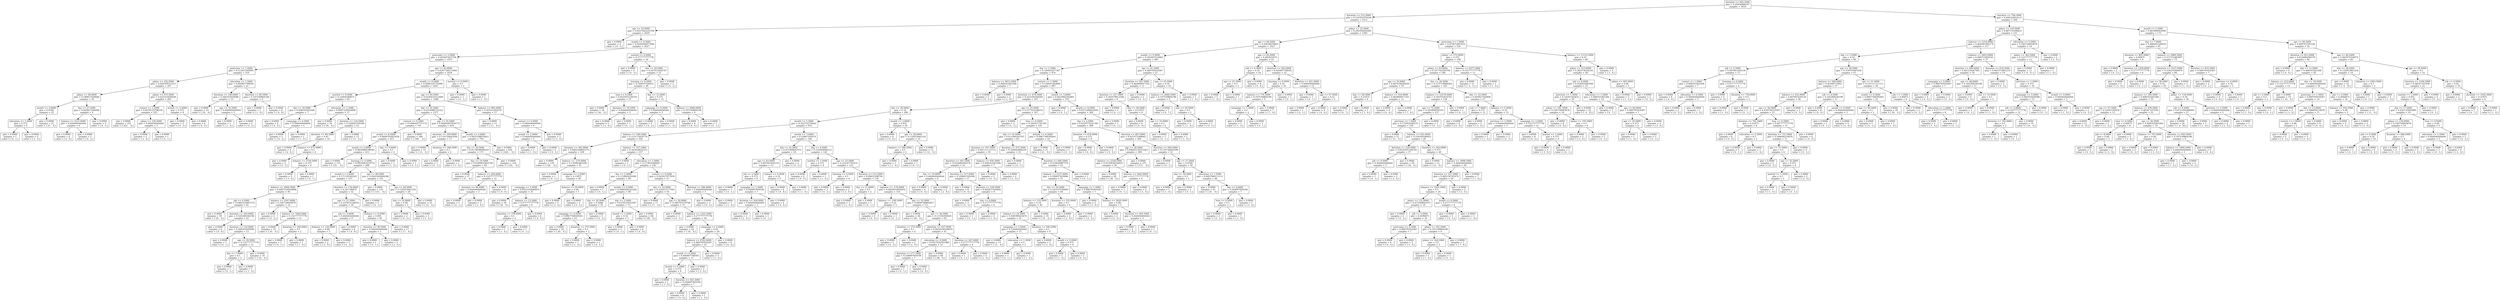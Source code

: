 digraph Tree {
0 [label="duration <= 645.5000\ngini = 0.20954986197\nsamples = 3616", shape="box"] ;
1 [label="duration <= 212.5000\ngini = 0.150761978109\nsamples = 3312", shape="box"] ;
0 -> 1 ;
2 [label="age <= 19.5000\ngini = 0.0527443250784\nsamples = 2029", shape="box"] ;
1 -> 2 ;
3 [label="gini = 0.0000\nsamples = 2\nvalue = [ 0.  2.]", shape="box"] ;
2 -> 3 ;
4 [label="month <= 9.5000\ngini = 0.0509266977696\nsamples = 2027", shape="box"] ;
2 -> 4 ;
5 [label="poutcome <= 2.5000\ngini = 0.043607453794\nsamples = 1973", shape="box"] ;
4 -> 5 ;
6 [label="poutcome <= 1.5000\ngini = 0.112027200991\nsamples = 319", shape="box"] ;
5 -> 6 ;
7 [label="pdays <= 102.5000\ngini = 0.058769513315\nsamples = 297", shape="box"] ;
6 -> 7 ;
8 [label="pdays <= 94.0000\ngini = 0.290657439446\nsamples = 34", shape="box"] ;
7 -> 8 ;
9 [label="month <= 2.0000\ngini = 0.0768\nsamples = 25", shape="box"] ;
8 -> 9 ;
10 [label="education <= 1.5000\ngini = 0.375\nsamples = 4", shape="box"] ;
9 -> 10 ;
11 [label="gini = 0.0000\nsamples = 1\nvalue = [ 0.  1.]", shape="box"] ;
10 -> 11 ;
12 [label="gini = 0.0000\nsamples = 3\nvalue = [ 3.  0.]", shape="box"] ;
10 -> 12 ;
13 [label="gini = 0.0000\nsamples = 21\nvalue = [ 21.   0.]", shape="box"] ;
9 -> 13 ;
14 [label="day <= 27.5000\ngini = 0.493827160494\nsamples = 9", shape="box"] ;
8 -> 14 ;
15 [label="balance <= 2151.0000\ngini = 0.444444444444\nsamples = 6", shape="box"] ;
14 -> 15 ;
16 [label="gini = 0.0000\nsamples = 4\nvalue = [ 4.  0.]", shape="box"] ;
15 -> 16 ;
17 [label="gini = 0.0000\nsamples = 2\nvalue = [ 0.  2.]", shape="box"] ;
15 -> 17 ;
18 [label="gini = 0.0000\nsamples = 3\nvalue = [ 0.  3.]", shape="box"] ;
14 -> 18 ;
19 [label="pdays <= 375.5000\ngini = 0.022553456028\nsamples = 263", shape="box"] ;
7 -> 19 ;
20 [label="contact <= 1.5000\ngini = 0.0078123798539\nsamples = 255", shape="box"] ;
19 -> 20 ;
21 [label="gini = 0.0000\nsamples = 252\nvalue = [ 252.    0.]", shape="box"] ;
20 -> 21 ;
22 [label="pdays <= 234.5000\ngini = 0.444444444444\nsamples = 3", shape="box"] ;
20 -> 22 ;
23 [label="gini = 0.0000\nsamples = 2\nvalue = [ 2.  0.]", shape="box"] ;
22 -> 23 ;
24 [label="gini = 0.0000\nsamples = 1\nvalue = [ 0.  1.]", shape="box"] ;
22 -> 24 ;
25 [label="month <= 2.5000\ngini = 0.375\nsamples = 8", shape="box"] ;
19 -> 25 ;
26 [label="gini = 0.0000\nsamples = 2\nvalue = [ 0.  2.]", shape="box"] ;
25 -> 26 ;
27 [label="gini = 0.0000\nsamples = 6\nvalue = [ 6.  0.]", shape="box"] ;
25 -> 27 ;
28 [label="education <= 1.5000\ngini = 0.495867768595\nsamples = 22", shape="box"] ;
6 -> 28 ;
29 [label="duration <= 149.0000\ngini = 0.260355029586\nsamples = 13", shape="box"] ;
28 -> 29 ;
30 [label="gini = 0.0000\nsamples = 10\nvalue = [ 10.   0.]", shape="box"] ;
29 -> 30 ;
31 [label="age <= 32.5000\ngini = 0.444444444444\nsamples = 3", shape="box"] ;
29 -> 31 ;
32 [label="gini = 0.0000\nsamples = 1\nvalue = [ 1.  0.]", shape="box"] ;
31 -> 32 ;
33 [label="gini = 0.0000\nsamples = 2\nvalue = [ 0.  2.]", shape="box"] ;
31 -> 33 ;
34 [label="duration <= 80.5000\ngini = 0.197530864198\nsamples = 9", shape="box"] ;
28 -> 34 ;
35 [label="gini = 0.0000\nsamples = 1\nvalue = [ 1.  0.]", shape="box"] ;
34 -> 35 ;
36 [label="gini = 0.0000\nsamples = 8\nvalue = [ 0.  8.]", shape="box"] ;
34 -> 36 ;
37 [label="age <= 82.0000\ngini = 0.0297728272964\nsamples = 1654", shape="box"] ;
5 -> 37 ;
38 [label="month <= 0.5000\ngini = 0.0286335735098\nsamples = 1652", shape="box"] ;
37 -> 38 ;
39 [label="marital <= 0.5000\ngini = 0.14404296875\nsamples = 64", shape="box"] ;
38 -> 39 ;
40 [label="day <= 18.5000\ngini = 0.408163265306\nsamples = 7", shape="box"] ;
39 -> 40 ;
41 [label="gini = 0.0000\nsamples = 4\nvalue = [ 4.  0.]", shape="box"] ;
40 -> 41 ;
42 [label="campaign <= 4.5000\ngini = 0.444444444444\nsamples = 3", shape="box"] ;
40 -> 42 ;
43 [label="gini = 0.0000\nsamples = 2\nvalue = [ 0.  2.]", shape="box"] ;
42 -> 43 ;
44 [label="gini = 0.0000\nsamples = 1\nvalue = [ 1.  0.]", shape="box"] ;
42 -> 44 ;
45 [label="education <= 1.5000\ngini = 0.0997229916898\nsamples = 57", shape="box"] ;
39 -> 45 ;
46 [label="gini = 0.0000\nsamples = 34\nvalue = [ 34.   0.]", shape="box"] ;
45 -> 46 ;
47 [label="duration <= 124.5000\ngini = 0.226843100189\nsamples = 23", shape="box"] ;
45 -> 47 ;
48 [label="duration <= 89.5000\ngini = 0.42\nsamples = 10", shape="box"] ;
47 -> 48 ;
49 [label="gini = 0.0000\nsamples = 4\nvalue = [ 4.  0.]", shape="box"] ;
48 -> 49 ;
50 [label="balance <= 671.0000\ngini = 0.5\nsamples = 6", shape="box"] ;
48 -> 50 ;
51 [label="gini = 0.0000\nsamples = 2\nvalue = [ 0.  2.]", shape="box"] ;
50 -> 51 ;
52 [label="balance <= 2730.5000\ngini = 0.375\nsamples = 4", shape="box"] ;
50 -> 52 ;
53 [label="gini = 0.0000\nsamples = 3\nvalue = [ 3.  0.]", shape="box"] ;
52 -> 53 ;
54 [label="gini = 0.0000\nsamples = 1\nvalue = [ 0.  1.]", shape="box"] ;
52 -> 54 ;
55 [label="gini = 0.0000\nsamples = 13\nvalue = [ 13.   0.]", shape="box"] ;
47 -> 55 ;
56 [label="age <= 60.5000\ngini = 0.0236431612408\nsamples = 1588", shape="box"] ;
38 -> 56 ;
57 [label="day <= 16.5000\ngini = 0.0214080722322\nsamples = 1571", shape="box"] ;
56 -> 57 ;
58 [label="contact <= 0.5000\ngini = 0.0386447737174\nsamples = 761", shape="box"] ;
57 -> 58 ;
59 [label="month <= 8.5000\ngini = 0.0696762955436\nsamples = 415", shape="box"] ;
58 -> 59 ;
60 [label="month <= 2.0000\ngini = 0.0654984199943\nsamples = 413", shape="box"] ;
59 -> 60 ;
61 [label="gini = 0.0000\nsamples = 125\nvalue = [ 125.    0.]", shape="box"] ;
60 -> 61 ;
62 [label="housing <= 0.5000\ngini = 0.0924961419753\nsamples = 288", shape="box"] ;
60 -> 62 ;
63 [label="month <= 5.5000\ngini = 0.171120342241\nsamples = 127", shape="box"] ;
62 -> 63 ;
64 [label="balance <= 2094.5000\ngini = 0.0997229916898\nsamples = 95", shape="box"] ;
63 -> 64 ;
65 [label="job <= 6.5000\ngini = 0.0481633897272\nsamples = 81", shape="box"] ;
64 -> 65 ;
66 [label="gini = 0.0000\nsamples = 59\nvalue = [ 59.   0.]", shape="box"] ;
65 -> 66 ;
67 [label="duration <= 105.0000\ngini = 0.165289256198\nsamples = 22", shape="box"] ;
65 -> 67 ;
68 [label="gini = 0.0000\nsamples = 9\nvalue = [ 9.  0.]", shape="box"] ;
67 -> 68 ;
69 [label="duration <= 110.0000\ngini = 0.260355029586\nsamples = 13", shape="box"] ;
67 -> 69 ;
70 [label="gini = 0.0000\nsamples = 1\nvalue = [ 0.  1.]", shape="box"] ;
69 -> 70 ;
71 [label="age <= 29.5000\ngini = 0.152777777778\nsamples = 12", shape="box"] ;
69 -> 71 ;
72 [label="day <= 7.0000\ngini = 0.5\nsamples = 2", shape="box"] ;
71 -> 72 ;
73 [label="gini = 0.0000\nsamples = 1\nvalue = [ 0.  1.]", shape="box"] ;
72 -> 73 ;
74 [label="gini = 0.0000\nsamples = 1\nvalue = [ 1.  0.]", shape="box"] ;
72 -> 74 ;
75 [label="gini = 0.0000\nsamples = 10\nvalue = [ 10.   0.]", shape="box"] ;
71 -> 75 ;
76 [label="balance <= 2397.0000\ngini = 0.336734693878\nsamples = 14", shape="box"] ;
64 -> 76 ;
77 [label="gini = 0.0000\nsamples = 2\nvalue = [ 0.  2.]", shape="box"] ;
76 -> 77 ;
78 [label="balance <= 7440.5000\ngini = 0.152777777778\nsamples = 12", shape="box"] ;
76 -> 78 ;
79 [label="gini = 0.0000\nsamples = 10\nvalue = [ 10.   0.]", shape="box"] ;
78 -> 79 ;
80 [label="duration <= 160.0000\ngini = 0.5\nsamples = 2", shape="box"] ;
78 -> 80 ;
81 [label="gini = 0.0000\nsamples = 1\nvalue = [ 0.  1.]", shape="box"] ;
80 -> 81 ;
82 [label="gini = 0.0000\nsamples = 1\nvalue = [ 1.  0.]", shape="box"] ;
80 -> 82 ;
83 [label="duration <= 176.0000\ngini = 0.341796875\nsamples = 32", shape="box"] ;
63 -> 83 ;
84 [label="age <= 31.5000\ngini = 0.237812128419\nsamples = 29", shape="box"] ;
83 -> 84 ;
85 [label="job <= 6.0000\ngini = 0.444444444444\nsamples = 9", shape="box"] ;
84 -> 85 ;
86 [label="balance <= 129.0000\ngini = 0.48\nsamples = 5", shape="box"] ;
85 -> 86 ;
87 [label="gini = 0.0000\nsamples = 2\nvalue = [ 2.  0.]", shape="box"] ;
86 -> 87 ;
88 [label="gini = 0.0000\nsamples = 3\nvalue = [ 0.  3.]", shape="box"] ;
86 -> 88 ;
89 [label="gini = 0.0000\nsamples = 4\nvalue = [ 4.  0.]", shape="box"] ;
85 -> 89 ;
90 [label="balance <= 8.5000\ngini = 0.095\nsamples = 20", shape="box"] ;
84 -> 90 ;
91 [label="duration <= 90.5000\ngini = 0.444444444444\nsamples = 3", shape="box"] ;
90 -> 91 ;
92 [label="gini = 0.0000\nsamples = 1\nvalue = [ 0.  1.]", shape="box"] ;
91 -> 92 ;
93 [label="gini = 0.0000\nsamples = 2\nvalue = [ 2.  0.]", shape="box"] ;
91 -> 93 ;
94 [label="gini = 0.0000\nsamples = 17\nvalue = [ 17.   0.]", shape="box"] ;
90 -> 94 ;
95 [label="gini = 0.0000\nsamples = 3\nvalue = [ 0.  3.]", shape="box"] ;
83 -> 95 ;
96 [label="age <= 48.5000\ngini = 0.0245360904286\nsamples = 161", shape="box"] ;
62 -> 96 ;
97 [label="gini = 0.0000\nsamples = 133\nvalue = [ 133.    0.]", shape="box"] ;
96 -> 97 ;
98 [label="age <= 49.5000\ngini = 0.132653061224\nsamples = 28", shape="box"] ;
96 -> 98 ;
99 [label="day <= 10.0000\ngini = 0.48\nsamples = 5", shape="box"] ;
98 -> 99 ;
100 [label="gini = 0.0000\nsamples = 2\nvalue = [ 0.  2.]", shape="box"] ;
99 -> 100 ;
101 [label="gini = 0.0000\nsamples = 3\nvalue = [ 3.  0.]", shape="box"] ;
99 -> 101 ;
102 [label="gini = 0.0000\nsamples = 23\nvalue = [ 23.   0.]", shape="box"] ;
98 -> 102 ;
103 [label="day <= 9.0000\ngini = 0.5\nsamples = 2", shape="box"] ;
59 -> 103 ;
104 [label="gini = 0.0000\nsamples = 1\nvalue = [ 1.  0.]", shape="box"] ;
103 -> 104 ;
105 [label="gini = 0.0000\nsamples = 1\nvalue = [ 0.  1.]", shape="box"] ;
103 -> 105 ;
106 [label="gini = 0.0000\nsamples = 346\nvalue = [ 346.    0.]", shape="box"] ;
58 -> 106 ;
107 [label="age <= 25.5000\ngini = 0.00492607834172\nsamples = 810", shape="box"] ;
57 -> 107 ;
108 [label="duration <= 169.0000\ngini = 0.110726643599\nsamples = 17", shape="box"] ;
107 -> 108 ;
109 [label="gini = 0.0000\nsamples = 15\nvalue = [ 15.   0.]", shape="box"] ;
108 -> 109 ;
110 [label="duration <= 184.5000\ngini = 0.5\nsamples = 2", shape="box"] ;
108 -> 110 ;
111 [label="gini = 0.0000\nsamples = 1\nvalue = [ 0.  1.]", shape="box"] ;
110 -> 111 ;
112 [label="gini = 0.0000\nsamples = 1\nvalue = [ 1.  0.]", shape="box"] ;
110 -> 112 ;
113 [label="month <= 2.0000\ngini = 0.0025188876821\nsamples = 793", shape="box"] ;
107 -> 113 ;
114 [label="day <= 20.5000\ngini = 0.0114938688229\nsamples = 173", shape="box"] ;
113 -> 114 ;
115 [label="day <= 19.5000\ngini = 0.0399833402749\nsamples = 49", shape="box"] ;
114 -> 115 ;
116 [label="gini = 0.0000\nsamples = 37\nvalue = [ 37.   0.]", shape="box"] ;
115 -> 116 ;
117 [label="balance <= 209.0000\ngini = 0.152777777778\nsamples = 12", shape="box"] ;
115 -> 117 ;
118 [label="duration <= 86.0000\ngini = 0.444444444444\nsamples = 3", shape="box"] ;
117 -> 118 ;
119 [label="gini = 0.0000\nsamples = 1\nvalue = [ 0.  1.]", shape="box"] ;
118 -> 119 ;
120 [label="gini = 0.0000\nsamples = 2\nvalue = [ 2.  0.]", shape="box"] ;
118 -> 120 ;
121 [label="gini = 0.0000\nsamples = 9\nvalue = [ 9.  0.]", shape="box"] ;
117 -> 121 ;
122 [label="gini = 0.0000\nsamples = 124\nvalue = [ 124.    0.]", shape="box"] ;
114 -> 122 ;
123 [label="gini = 0.0000\nsamples = 620\nvalue = [ 620.    0.]", shape="box"] ;
113 -> 123 ;
124 [label="balance <= 982.0000\ngini = 0.207612456747\nsamples = 17", shape="box"] ;
56 -> 124 ;
125 [label="gini = 0.0000\nsamples = 11\nvalue = [ 11.   0.]", shape="box"] ;
124 -> 125 ;
126 [label="contact <= 0.5000\ngini = 0.444444444444\nsamples = 6", shape="box"] ;
124 -> 126 ;
127 [label="month <= 2.0000\ngini = 0.444444444444\nsamples = 3", shape="box"] ;
126 -> 127 ;
128 [label="gini = 0.0000\nsamples = 1\nvalue = [ 1.  0.]", shape="box"] ;
127 -> 128 ;
129 [label="gini = 0.0000\nsamples = 2\nvalue = [ 0.  2.]", shape="box"] ;
127 -> 129 ;
130 [label="gini = 0.0000\nsamples = 3\nvalue = [ 3.  0.]", shape="box"] ;
126 -> 130 ;
131 [label="marital <= 0.5000\ngini = 0.5\nsamples = 2", shape="box"] ;
37 -> 131 ;
132 [label="gini = 0.0000\nsamples = 1\nvalue = [ 0.  1.]", shape="box"] ;
131 -> 132 ;
133 [label="gini = 0.0000\nsamples = 1\nvalue = [ 1.  0.]", shape="box"] ;
131 -> 133 ;
134 [label="marital <= 0.5000\ngini = 0.277777777778\nsamples = 54", shape="box"] ;
4 -> 134 ;
135 [label="gini = 0.0000\nsamples = 3\nvalue = [ 0.  3.]", shape="box"] ;
134 -> 135 ;
136 [label="day <= 29.5000\ngini = 0.207612456747\nsamples = 51", shape="box"] ;
134 -> 136 ;
137 [label="housing <= 0.5000\ngini = 0.149937526031\nsamples = 49", shape="box"] ;
136 -> 137 ;
138 [label="loan <= 0.5000\ngini = 0.0525931336742\nsamples = 37", shape="box"] ;
137 -> 138 ;
139 [label="gini = 0.0000\nsamples = 34\nvalue = [ 34.   0.]", shape="box"] ;
138 -> 139 ;
140 [label="duration <= 76.5000\ngini = 0.444444444444\nsamples = 3", shape="box"] ;
138 -> 140 ;
141 [label="gini = 0.0000\nsamples = 2\nvalue = [ 2.  0.]", shape="box"] ;
140 -> 141 ;
142 [label="gini = 0.0000\nsamples = 1\nvalue = [ 0.  1.]", shape="box"] ;
140 -> 142 ;
143 [label="day <= 12.5000\ngini = 0.375\nsamples = 12", shape="box"] ;
137 -> 143 ;
144 [label="campaign <= 4.5000\ngini = 0.444444444444\nsamples = 3", shape="box"] ;
143 -> 144 ;
145 [label="gini = 0.0000\nsamples = 2\nvalue = [ 0.  2.]", shape="box"] ;
144 -> 145 ;
146 [label="gini = 0.0000\nsamples = 1\nvalue = [ 1.  0.]", shape="box"] ;
144 -> 146 ;
147 [label="balance <= 3949.0000\ngini = 0.197530864198\nsamples = 9", shape="box"] ;
143 -> 147 ;
148 [label="gini = 0.0000\nsamples = 8\nvalue = [ 8.  0.]", shape="box"] ;
147 -> 148 ;
149 [label="gini = 0.0000\nsamples = 1\nvalue = [ 0.  1.]", shape="box"] ;
147 -> 149 ;
150 [label="gini = 0.0000\nsamples = 2\nvalue = [ 0.  2.]", shape="box"] ;
136 -> 150 ;
151 [label="pdays <= 22.5000\ngini = 0.281056492085\nsamples = 1283", shape="box"] ;
1 -> 151 ;
152 [label="age <= 60.5000\ngini = 0.20638476803\nsamples = 1027", shape="box"] ;
151 -> 152 ;
153 [label="month <= 9.5000\ngini = 0.182407514962\nsamples = 995", shape="box"] ;
152 -> 153 ;
154 [label="day <= 1.5000\ngini = 0.166052477347\nsamples = 974", shape="box"] ;
153 -> 154 ;
155 [label="balance <= 3615.5000\ngini = 0.408163265306\nsamples = 7", shape="box"] ;
154 -> 155 ;
156 [label="gini = 0.0000\nsamples = 5\nvalue = [ 0.  5.]", shape="box"] ;
155 -> 156 ;
157 [label="gini = 0.0000\nsamples = 2\nvalue = [ 2.  0.]", shape="box"] ;
155 -> 157 ;
158 [label="contact <= 1.5000\ngini = 0.158641583849\nsamples = 967", shape="box"] ;
154 -> 158 ;
159 [label="duration <= 474.5000\ngini = 0.222194164569\nsamples = 597", shape="box"] ;
158 -> 159 ;
160 [label="day <= 29.5000\ngini = 0.18\nsamples = 490", shape="box"] ;
159 -> 160 ;
161 [label="month <= 5.5000\ngini = 0.162752376641\nsamples = 470", shape="box"] ;
160 -> 161 ;
162 [label="balance <= 549.5000\ngini = 0.115171816779\nsamples = 326", shape="box"] ;
161 -> 162 ;
163 [label="duration <= 362.0000\ngini = 0.0462168691572\nsamples = 169", shape="box"] ;
162 -> 163 ;
164 [label="gini = 0.0000\nsamples = 128\nvalue = [ 128.    0.]", shape="box"] ;
163 -> 164 ;
165 [label="balance <= -270.0000\ngini = 0.176085663296\nsamples = 41", shape="box"] ;
163 -> 165 ;
166 [label="gini = 0.0000\nsamples = 1\nvalue = [ 0.  1.]", shape="box"] ;
165 -> 166 ;
167 [label="campaign <= 5.5000\ngini = 0.13875\nsamples = 40", shape="box"] ;
165 -> 167 ;
168 [label="campaign <= 3.5000\ngini = 0.0555102040816\nsamples = 35", shape="box"] ;
167 -> 168 ;
169 [label="gini = 0.0000\nsamples = 29\nvalue = [ 29.   0.]", shape="box"] ;
168 -> 169 ;
170 [label="balance <= 15.5000\ngini = 0.277777777778\nsamples = 6", shape="box"] ;
168 -> 170 ;
171 [label="duration <= 378.0000\ngini = 0.5\nsamples = 2", shape="box"] ;
170 -> 171 ;
172 [label="gini = 0.0000\nsamples = 1\nvalue = [ 1.  0.]", shape="box"] ;
171 -> 172 ;
173 [label="gini = 0.0000\nsamples = 1\nvalue = [ 0.  1.]", shape="box"] ;
171 -> 173 ;
174 [label="gini = 0.0000\nsamples = 4\nvalue = [ 4.  0.]", shape="box"] ;
170 -> 174 ;
175 [label="balance <= 20.0000\ngini = 0.48\nsamples = 5", shape="box"] ;
167 -> 175 ;
176 [label="gini = 0.0000\nsamples = 3\nvalue = [ 3.  0.]", shape="box"] ;
175 -> 176 ;
177 [label="gini = 0.0000\nsamples = 2\nvalue = [ 0.  2.]", shape="box"] ;
175 -> 177 ;
178 [label="balance <= 557.5000\ngini = 0.183050022313\nsamples = 157", shape="box"] ;
162 -> 178 ;
179 [label="gini = 0.0000\nsamples = 1\nvalue = [ 0.  1.]", shape="box"] ;
178 -> 179 ;
180 [label="education <= 1.5000\ngini = 0.173816568047\nsamples = 156", shape="box"] ;
178 -> 180 ;
181 [label="day <= 2.5000\ngini = 0.113865932048\nsamples = 99", shape="box"] ;
180 -> 181 ;
182 [label="gini = 0.0000\nsamples = 1\nvalue = [ 0.  1.]", shape="box"] ;
181 -> 182 ;
183 [label="month <= 0.5000\ngini = 0.0968346522282\nsamples = 98", shape="box"] ;
181 -> 183 ;
184 [label="day <= 20.5000\ngini = 0.2688\nsamples = 25", shape="box"] ;
183 -> 184 ;
185 [label="campaign <= 4.5000\ngini = 0.0867768595041\nsamples = 22", shape="box"] ;
184 -> 185 ;
186 [label="gini = 0.0000\nsamples = 20\nvalue = [ 20.   0.]", shape="box"] ;
185 -> 186 ;
187 [label="duration <= 275.5000\ngini = 0.5\nsamples = 2", shape="box"] ;
185 -> 187 ;
188 [label="gini = 0.0000\nsamples = 1\nvalue = [ 1.  0.]", shape="box"] ;
187 -> 188 ;
189 [label="gini = 0.0000\nsamples = 1\nvalue = [ 0.  1.]", shape="box"] ;
187 -> 189 ;
190 [label="gini = 0.0000\nsamples = 3\nvalue = [ 0.  3.]", shape="box"] ;
184 -> 190 ;
191 [label="day <= 3.5000\ngini = 0.0270219553387\nsamples = 73", shape="box"] ;
183 -> 191 ;
192 [label="month <= 2.5000\ngini = 0.32\nsamples = 5", shape="box"] ;
191 -> 192 ;
193 [label="gini = 0.0000\nsamples = 1\nvalue = [ 0.  1.]", shape="box"] ;
192 -> 193 ;
194 [label="gini = 0.0000\nsamples = 4\nvalue = [ 4.  0.]", shape="box"] ;
192 -> 194 ;
195 [label="gini = 0.0000\nsamples = 68\nvalue = [ 68.   0.]", shape="box"] ;
191 -> 195 ;
196 [label="contact <= 0.5000\ngini = 0.265927977839\nsamples = 57", shape="box"] ;
180 -> 196 ;
197 [label="day <= 10.5000\ngini = 0.225651577503\nsamples = 54", shape="box"] ;
196 -> 197 ;
198 [label="gini = 0.0000\nsamples = 17\nvalue = [ 17.   0.]", shape="box"] ;
197 -> 198 ;
199 [label="age <= 24.0000\ngini = 0.306793279766\nsamples = 37", shape="box"] ;
197 -> 199 ;
200 [label="gini = 0.0000\nsamples = 1\nvalue = [ 0.  1.]", shape="box"] ;
199 -> 200 ;
201 [label="balance <= 1225.5000\ngini = 0.277777777778\nsamples = 36", shape="box"] ;
199 -> 201 ;
202 [label="gini = 0.0000\nsamples = 16\nvalue = [ 16.   0.]", shape="box"] ;
201 -> 202 ;
203 [label="campaign <= 4.5000\ngini = 0.42\nsamples = 20", shape="box"] ;
201 -> 203 ;
204 [label="balance <= 4762.0000\ngini = 0.489795918367\nsamples = 14", shape="box"] ;
203 -> 204 ;
205 [label="month <= 4.5000\ngini = 0.495867768595\nsamples = 11", shape="box"] ;
204 -> 205 ;
206 [label="month <= 0.5000\ngini = 0.375\nsamples = 8", shape="box"] ;
205 -> 206 ;
207 [label="gini = 0.0000\nsamples = 1\nvalue = [ 1.  0.]", shape="box"] ;
206 -> 207 ;
208 [label="duration <= 441.5000\ngini = 0.244897959184\nsamples = 7", shape="box"] ;
206 -> 208 ;
209 [label="gini = 0.0000\nsamples = 6\nvalue = [ 0.  6.]", shape="box"] ;
208 -> 209 ;
210 [label="gini = 0.0000\nsamples = 1\nvalue = [ 1.  0.]", shape="box"] ;
208 -> 210 ;
211 [label="gini = 0.0000\nsamples = 3\nvalue = [ 3.  0.]", shape="box"] ;
205 -> 211 ;
212 [label="gini = 0.0000\nsamples = 3\nvalue = [ 3.  0.]", shape="box"] ;
204 -> 212 ;
213 [label="gini = 0.0000\nsamples = 6\nvalue = [ 6.  0.]", shape="box"] ;
203 -> 213 ;
214 [label="duration <= 286.0000\ngini = 0.444444444444\nsamples = 3", shape="box"] ;
196 -> 214 ;
215 [label="gini = 0.0000\nsamples = 2\nvalue = [ 0.  2.]", shape="box"] ;
214 -> 215 ;
216 [label="gini = 0.0000\nsamples = 1\nvalue = [ 1.  0.]", shape="box"] ;
214 -> 216 ;
217 [label="month <= 7.5000\ngini = 0.25887345679\nsamples = 144", shape="box"] ;
161 -> 217 ;
218 [label="day <= 16.5000\ngini = 0.475308641975\nsamples = 18", shape="box"] ;
217 -> 218 ;
219 [label="age <= 43.0000\ngini = 0.497041420118\nsamples = 13", shape="box"] ;
218 -> 219 ;
220 [label="job <= 2.5000\ngini = 0.375\nsamples = 8", shape="box"] ;
219 -> 220 ;
221 [label="gini = 0.0000\nsamples = 1\nvalue = [ 0.  1.]", shape="box"] ;
220 -> 221 ;
222 [label="campaign <= 1.5000\ngini = 0.244897959184\nsamples = 7", shape="box"] ;
220 -> 222 ;
223 [label="duration <= 264.0000\ngini = 0.444444444444\nsamples = 3", shape="box"] ;
222 -> 223 ;
224 [label="gini = 0.0000\nsamples = 2\nvalue = [ 2.  0.]", shape="box"] ;
223 -> 224 ;
225 [label="gini = 0.0000\nsamples = 1\nvalue = [ 0.  1.]", shape="box"] ;
223 -> 225 ;
226 [label="gini = 0.0000\nsamples = 4\nvalue = [ 4.  0.]", shape="box"] ;
222 -> 226 ;
227 [label="contact <= 0.5000\ngini = 0.32\nsamples = 5", shape="box"] ;
219 -> 227 ;
228 [label="gini = 0.0000\nsamples = 4\nvalue = [ 0.  4.]", shape="box"] ;
227 -> 228 ;
229 [label="gini = 0.0000\nsamples = 1\nvalue = [ 1.  0.]", shape="box"] ;
227 -> 229 ;
230 [label="gini = 0.0000\nsamples = 5\nvalue = [ 0.  5.]", shape="box"] ;
218 -> 230 ;
231 [label="day <= 4.5000\ngini = 0.159360040312\nsamples = 126", shape="box"] ;
217 -> 231 ;
232 [label="marital <= 1.5000\ngini = 0.375\nsamples = 4", shape="box"] ;
231 -> 232 ;
233 [label="gini = 0.0000\nsamples = 3\nvalue = [ 0.  3.]", shape="box"] ;
232 -> 233 ;
234 [label="gini = 0.0000\nsamples = 1\nvalue = [ 1.  0.]", shape="box"] ;
232 -> 234 ;
235 [label="age <= 25.5000\ngini = 0.122547702231\nsamples = 122", shape="box"] ;
231 -> 235 ;
236 [label="housing <= 0.5000\ngini = 0.5\nsamples = 4", shape="box"] ;
235 -> 236 ;
237 [label="gini = 0.0000\nsamples = 2\nvalue = [ 0.  2.]", shape="box"] ;
236 -> 237 ;
238 [label="gini = 0.0000\nsamples = 2\nvalue = [ 2.  0.]", shape="box"] ;
236 -> 238 ;
239 [label="duration <= 213.5000\ngini = 0.09652398736\nsamples = 118", shape="box"] ;
235 -> 239 ;
240 [label="day <= 21.0000\ngini = 0.5\nsamples = 2", shape="box"] ;
239 -> 240 ;
241 [label="gini = 0.0000\nsamples = 1\nvalue = [ 1.  0.]", shape="box"] ;
240 -> 241 ;
242 [label="gini = 0.0000\nsamples = 1\nvalue = [ 0.  1.]", shape="box"] ;
240 -> 242 ;
243 [label="balance <= -170.0000\ngini = 0.0824910820452\nsamples = 116", shape="box"] ;
239 -> 243 ;
244 [label="balance <= -199.5000\ngini = 0.32\nsamples = 5", shape="box"] ;
243 -> 244 ;
245 [label="gini = 0.0000\nsamples = 4\nvalue = [ 4.  0.]", shape="box"] ;
244 -> 245 ;
246 [label="gini = 0.0000\nsamples = 1\nvalue = [ 0.  1.]", shape="box"] ;
244 -> 246 ;
247 [label="age <= 35.5000\ngini = 0.0694748802857\nsamples = 111", shape="box"] ;
243 -> 247 ;
248 [label="gini = 0.0000\nsamples = 46\nvalue = [ 46.   0.]", shape="box"] ;
247 -> 248 ;
249 [label="age <= 36.5000\ngini = 0.11550295858\nsamples = 65", shape="box"] ;
247 -> 249 ;
250 [label="duration <= 273.5000\ngini = 0.5\nsamples = 4", shape="box"] ;
249 -> 250 ;
251 [label="gini = 0.0000\nsamples = 2\nvalue = [ 0.  2.]", shape="box"] ;
250 -> 251 ;
252 [label="gini = 0.0000\nsamples = 2\nvalue = [ 2.  0.]", shape="box"] ;
250 -> 252 ;
253 [label="duration <= 437.0000\ngini = 0.0634238108035\nsamples = 61", shape="box"] ;
249 -> 253 ;
254 [label="education <= 0.5000\ngini = 0.0357024793388\nsamples = 55", shape="box"] ;
253 -> 254 ;
255 [label="duration <= 277.5000\ngini = 0.244897959184\nsamples = 7", shape="box"] ;
254 -> 255 ;
256 [label="gini = 0.0000\nsamples = 1\nvalue = [ 0.  1.]", shape="box"] ;
255 -> 256 ;
257 [label="gini = 0.0000\nsamples = 6\nvalue = [ 6.  0.]", shape="box"] ;
255 -> 257 ;
258 [label="gini = 0.0000\nsamples = 48\nvalue = [ 48.   0.]", shape="box"] ;
254 -> 258 ;
259 [label="duration <= 447.0000\ngini = 0.277777777778\nsamples = 6", shape="box"] ;
253 -> 259 ;
260 [label="gini = 0.0000\nsamples = 1\nvalue = [ 0.  1.]", shape="box"] ;
259 -> 260 ;
261 [label="gini = 0.0000\nsamples = 5\nvalue = [ 5.  0.]", shape="box"] ;
259 -> 261 ;
262 [label="month <= 2.0000\ngini = 0.455\nsamples = 20", shape="box"] ;
160 -> 262 ;
263 [label="gini = 0.0000\nsamples = 6\nvalue = [ 0.  6.]", shape="box"] ;
262 -> 263 ;
264 [label="age <= 28.0000\ngini = 0.132653061224\nsamples = 14", shape="box"] ;
262 -> 264 ;
265 [label="balance <= 244.5000\ngini = 0.5\nsamples = 2", shape="box"] ;
264 -> 265 ;
266 [label="gini = 0.0000\nsamples = 1\nvalue = [ 1.  0.]", shape="box"] ;
265 -> 266 ;
267 [label="gini = 0.0000\nsamples = 1\nvalue = [ 0.  1.]", shape="box"] ;
265 -> 267 ;
268 [label="gini = 0.0000\nsamples = 12\nvalue = [ 12.   0.]", shape="box"] ;
264 -> 268 ;
269 [label="age <= 25.5000\ngini = 0.377325530614\nsamples = 107", shape="box"] ;
159 -> 269 ;
270 [label="gini = 0.0000\nsamples = 2\nvalue = [ 0.  2.]", shape="box"] ;
269 -> 270 ;
271 [label="loan <= 0.5000\ngini = 0.362811791383\nsamples = 105", shape="box"] ;
269 -> 271 ;
272 [label="day <= 14.5000\ngini = 0.411090143707\nsamples = 83", shape="box"] ;
271 -> 272 ;
273 [label="duration <= 557.5000\ngini = 0.491111111111\nsamples = 30", shape="box"] ;
272 -> 273 ;
274 [label="duration <= 501.5000\ngini = 0.453686200378\nsamples = 23", shape="box"] ;
273 -> 274 ;
275 [label="day <= 10.0000\ngini = 0.444444444444\nsamples = 6", shape="box"] ;
274 -> 275 ;
276 [label="gini = 0.0000\nsamples = 4\nvalue = [ 0.  4.]", shape="box"] ;
275 -> 276 ;
277 [label="gini = 0.0000\nsamples = 2\nvalue = [ 2.  0.]", shape="box"] ;
275 -> 277 ;
278 [label="duration <= 517.0000\ngini = 0.359861591696\nsamples = 17", shape="box"] ;
274 -> 278 ;
279 [label="gini = 0.0000\nsamples = 8\nvalue = [ 8.  0.]", shape="box"] ;
278 -> 279 ;
280 [label="duration <= 528.5000\ngini = 0.493827160494\nsamples = 9", shape="box"] ;
278 -> 280 ;
281 [label="gini = 0.0000\nsamples = 3\nvalue = [ 0.  3.]", shape="box"] ;
280 -> 281 ;
282 [label="day <= 6.0000\ngini = 0.277777777778\nsamples = 6", shape="box"] ;
280 -> 282 ;
283 [label="gini = 0.0000\nsamples = 1\nvalue = [ 0.  1.]", shape="box"] ;
282 -> 283 ;
284 [label="gini = 0.0000\nsamples = 5\nvalue = [ 5.  0.]", shape="box"] ;
282 -> 284 ;
285 [label="balance <= 930.5000\ngini = 0.408163265306\nsamples = 7", shape="box"] ;
273 -> 285 ;
286 [label="gini = 0.0000\nsamples = 5\nvalue = [ 0.  5.]", shape="box"] ;
285 -> 286 ;
287 [label="gini = 0.0000\nsamples = 2\nvalue = [ 2.  0.]", shape="box"] ;
285 -> 287 ;
288 [label="duration <= 475.5000\ngini = 0.328942684229\nsamples = 53", shape="box"] ;
272 -> 288 ;
289 [label="gini = 0.0000\nsamples = 1\nvalue = [ 0.  1.]", shape="box"] ;
288 -> 289 ;
290 [label="duration <= 640.5000\ngini = 0.310650887574\nsamples = 52", shape="box"] ;
288 -> 290 ;
291 [label="balance <= 2127.0000\ngini = 0.290657439446\nsamples = 51", shape="box"] ;
290 -> 291 ;
292 [label="day <= 29.5000\ngini = 0.235537190083\nsamples = 44", shape="box"] ;
291 -> 292 ;
293 [label="balance <= 110.5000\ngini = 0.18\nsamples = 40", shape="box"] ;
292 -> 293 ;
294 [label="balance <= 24.5000\ngini = 0.308390022676\nsamples = 21", shape="box"] ;
293 -> 294 ;
295 [label="campaign <= 3.5000\ngini = 0.124444444444\nsamples = 15", shape="box"] ;
294 -> 295 ;
296 [label="gini = 0.0000\nsamples = 13\nvalue = [ 13.   0.]", shape="box"] ;
295 -> 296 ;
297 [label="education <= 1.5000\ngini = 0.5\nsamples = 2", shape="box"] ;
295 -> 297 ;
298 [label="gini = 0.0000\nsamples = 1\nvalue = [ 0.  1.]", shape="box"] ;
297 -> 298 ;
299 [label="gini = 0.0000\nsamples = 1\nvalue = [ 1.  0.]", shape="box"] ;
297 -> 299 ;
300 [label="duration <= 506.5000\ngini = 0.5\nsamples = 6", shape="box"] ;
294 -> 300 ;
301 [label="gini = 0.0000\nsamples = 2\nvalue = [ 2.  0.]", shape="box"] ;
300 -> 301 ;
302 [label="month <= 0.5000\ngini = 0.375\nsamples = 4", shape="box"] ;
300 -> 302 ;
303 [label="gini = 0.0000\nsamples = 1\nvalue = [ 1.  0.]", shape="box"] ;
302 -> 303 ;
304 [label="gini = 0.0000\nsamples = 3\nvalue = [ 0.  3.]", shape="box"] ;
302 -> 304 ;
305 [label="gini = 0.0000\nsamples = 19\nvalue = [ 19.   0.]", shape="box"] ;
293 -> 305 ;
306 [label="duration <= 552.0000\ngini = 0.5\nsamples = 4", shape="box"] ;
292 -> 306 ;
307 [label="gini = 0.0000\nsamples = 2\nvalue = [ 2.  0.]", shape="box"] ;
306 -> 307 ;
308 [label="gini = 0.0000\nsamples = 2\nvalue = [ 0.  2.]", shape="box"] ;
306 -> 308 ;
309 [label="campaign <= 1.5000\ngini = 0.489795918367\nsamples = 7", shape="box"] ;
291 -> 309 ;
310 [label="gini = 0.0000\nsamples = 2\nvalue = [ 2.  0.]", shape="box"] ;
309 -> 310 ;
311 [label="balance <= 3620.5000\ngini = 0.48\nsamples = 5", shape="box"] ;
309 -> 311 ;
312 [label="gini = 0.0000\nsamples = 2\nvalue = [ 0.  2.]", shape="box"] ;
311 -> 312 ;
313 [label="duration <= 603.5000\ngini = 0.444444444444\nsamples = 3", shape="box"] ;
311 -> 313 ;
314 [label="gini = 0.0000\nsamples = 2\nvalue = [ 2.  0.]", shape="box"] ;
313 -> 314 ;
315 [label="gini = 0.0000\nsamples = 1\nvalue = [ 0.  1.]", shape="box"] ;
313 -> 315 ;
316 [label="gini = 0.0000\nsamples = 1\nvalue = [ 0.  1.]", shape="box"] ;
290 -> 316 ;
317 [label="default <= 0.5000\ngini = 0.0867768595041\nsamples = 22", shape="box"] ;
271 -> 317 ;
318 [label="gini = 0.0000\nsamples = 21\nvalue = [ 21.   0.]", shape="box"] ;
317 -> 318 ;
319 [label="gini = 0.0000\nsamples = 1\nvalue = [ 0.  1.]", shape="box"] ;
317 -> 319 ;
320 [label="month <= 3.0000\ngini = 0.0423082542001\nsamples = 370", shape="box"] ;
158 -> 320 ;
321 [label="gini = 0.0000\nsamples = 1\nvalue = [ 0.  1.]", shape="box"] ;
320 -> 321 ;
322 [label="month <= 8.5000\ngini = 0.0372206432091\nsamples = 369", shape="box"] ;
320 -> 322 ;
323 [label="day <= 2.5000\ngini = 0.0320770321361\nsamples = 368", shape="box"] ;
322 -> 323 ;
324 [label="duration <= 476.0000\ngini = 0.375\nsamples = 8", shape="box"] ;
323 -> 324 ;
325 [label="gini = 0.0000\nsamples = 6\nvalue = [ 6.  0.]", shape="box"] ;
324 -> 325 ;
326 [label="gini = 0.0000\nsamples = 2\nvalue = [ 0.  2.]", shape="box"] ;
324 -> 326 ;
327 [label="duration <= 497.0000\ngini = 0.021975308642\nsamples = 360", shape="box"] ;
323 -> 327 ;
328 [label="age <= 28.5000\ngini = 0.00645154533363\nsamples = 309", shape="box"] ;
327 -> 328 ;
329 [label="balance <= 2528.5000\ngini = 0.0570934256055\nsamples = 34", shape="box"] ;
328 -> 329 ;
330 [label="gini = 0.0000\nsamples = 28\nvalue = [ 28.   0.]", shape="box"] ;
329 -> 330 ;
331 [label="balance <= 3043.0000\ngini = 0.277777777778\nsamples = 6", shape="box"] ;
329 -> 331 ;
332 [label="gini = 0.0000\nsamples = 1\nvalue = [ 0.  1.]", shape="box"] ;
331 -> 332 ;
333 [label="gini = 0.0000\nsamples = 5\nvalue = [ 5.  0.]", shape="box"] ;
331 -> 333 ;
334 [label="gini = 0.0000\nsamples = 275\nvalue = [ 275.    0.]", shape="box"] ;
328 -> 334 ;
335 [label="duration <= 500.5000\ngini = 0.110726643599\nsamples = 51", shape="box"] ;
327 -> 335 ;
336 [label="gini = 0.0000\nsamples = 1\nvalue = [ 0.  1.]", shape="box"] ;
335 -> 336 ;
337 [label="age <= 27.5000\ngini = 0.0768\nsamples = 50", shape="box"] ;
335 -> 337 ;
338 [label="day <= 18.5000\ngini = 0.5\nsamples = 2", shape="box"] ;
337 -> 338 ;
339 [label="gini = 0.0000\nsamples = 1\nvalue = [ 1.  0.]", shape="box"] ;
338 -> 339 ;
340 [label="gini = 0.0000\nsamples = 1\nvalue = [ 0.  1.]", shape="box"] ;
338 -> 340 ;
341 [label="education <= 1.5000\ngini = 0.0407986111111\nsamples = 48", shape="box"] ;
337 -> 341 ;
342 [label="gini = 0.0000\nsamples = 41\nvalue = [ 41.   0.]", shape="box"] ;
341 -> 342 ;
343 [label="day <= 9.0000\ngini = 0.244897959184\nsamples = 7", shape="box"] ;
341 -> 343 ;
344 [label="loan <= 0.5000\ngini = 0.5\nsamples = 2", shape="box"] ;
343 -> 344 ;
345 [label="gini = 0.0000\nsamples = 1\nvalue = [ 0.  1.]", shape="box"] ;
344 -> 345 ;
346 [label="gini = 0.0000\nsamples = 1\nvalue = [ 1.  0.]", shape="box"] ;
344 -> 346 ;
347 [label="gini = 0.0000\nsamples = 5\nvalue = [ 5.  0.]", shape="box"] ;
343 -> 347 ;
348 [label="gini = 0.0000\nsamples = 1\nvalue = [ 0.  1.]", shape="box"] ;
322 -> 348 ;
349 [label="age <= 41.5000\ngini = 0.489795918367\nsamples = 21", shape="box"] ;
153 -> 349 ;
350 [label="duration <= 397.5000\ngini = 0.462809917355\nsamples = 11", shape="box"] ;
349 -> 350 ;
351 [label="duration <= 217.5000\ngini = 0.345679012346\nsamples = 9", shape="box"] ;
350 -> 351 ;
352 [label="gini = 0.0000\nsamples = 1\nvalue = [ 0.  1.]", shape="box"] ;
351 -> 352 ;
353 [label="day <= 28.5000\ngini = 0.21875\nsamples = 8", shape="box"] ;
351 -> 353 ;
354 [label="gini = 0.0000\nsamples = 6\nvalue = [ 6.  0.]", shape="box"] ;
353 -> 354 ;
355 [label="age <= 33.0000\ngini = 0.5\nsamples = 2", shape="box"] ;
353 -> 355 ;
356 [label="gini = 0.0000\nsamples = 1\nvalue = [ 0.  1.]", shape="box"] ;
355 -> 356 ;
357 [label="gini = 0.0000\nsamples = 1\nvalue = [ 1.  0.]", shape="box"] ;
355 -> 357 ;
358 [label="gini = 0.0000\nsamples = 2\nvalue = [ 0.  2.]", shape="box"] ;
350 -> 358 ;
359 [label="age <= 55.5000\ngini = 0.32\nsamples = 10", shape="box"] ;
349 -> 359 ;
360 [label="balance <= 2840.5000\ngini = 0.197530864198\nsamples = 9", shape="box"] ;
359 -> 360 ;
361 [label="gini = 0.0000\nsamples = 7\nvalue = [ 0.  7.]", shape="box"] ;
360 -> 361 ;
362 [label="day <= 26.5000\ngini = 0.5\nsamples = 2", shape="box"] ;
360 -> 362 ;
363 [label="gini = 0.0000\nsamples = 1\nvalue = [ 1.  0.]", shape="box"] ;
362 -> 363 ;
364 [label="gini = 0.0000\nsamples = 1\nvalue = [ 0.  1.]", shape="box"] ;
362 -> 364 ;
365 [label="gini = 0.0000\nsamples = 1\nvalue = [ 1.  0.]", shape="box"] ;
359 -> 365 ;
366 [label="age <= 65.5000\ngini = 0.482421875\nsamples = 32", shape="box"] ;
152 -> 366 ;
367 [label="job <= 4.5000\ngini = 0.18\nsamples = 10", shape="box"] ;
366 -> 367 ;
368 [label="age <= 61.5000\ngini = 0.5\nsamples = 2", shape="box"] ;
367 -> 368 ;
369 [label="gini = 0.0000\nsamples = 1\nvalue = [ 1.  0.]", shape="box"] ;
368 -> 369 ;
370 [label="gini = 0.0000\nsamples = 1\nvalue = [ 0.  1.]", shape="box"] ;
368 -> 370 ;
371 [label="gini = 0.0000\nsamples = 8\nvalue = [ 0.  8.]", shape="box"] ;
367 -> 371 ;
372 [label="duration <= 342.0000\ngini = 0.495867768595\nsamples = 22", shape="box"] ;
366 -> 372 ;
373 [label="housing <= 0.5000\ngini = 0.32\nsamples = 10", shape="box"] ;
372 -> 373 ;
374 [label="balance <= 776.5000\ngini = 0.197530864198\nsamples = 9", shape="box"] ;
373 -> 374 ;
375 [label="campaign <= 1.5000\ngini = 0.5\nsamples = 2", shape="box"] ;
374 -> 375 ;
376 [label="gini = 0.0000\nsamples = 1\nvalue = [ 1.  0.]", shape="box"] ;
375 -> 376 ;
377 [label="gini = 0.0000\nsamples = 1\nvalue = [ 0.  1.]", shape="box"] ;
375 -> 377 ;
378 [label="gini = 0.0000\nsamples = 7\nvalue = [ 7.  0.]", shape="box"] ;
374 -> 378 ;
379 [label="gini = 0.0000\nsamples = 1\nvalue = [ 0.  1.]", shape="box"] ;
373 -> 379 ;
380 [label="duration <= 421.0000\ngini = 0.444444444444\nsamples = 12", shape="box"] ;
372 -> 380 ;
381 [label="gini = 0.0000\nsamples = 7\nvalue = [ 0.  7.]", shape="box"] ;
380 -> 381 ;
382 [label="age <= 67.5000\ngini = 0.32\nsamples = 5", shape="box"] ;
380 -> 382 ;
383 [label="gini = 0.0000\nsamples = 1\nvalue = [ 0.  1.]", shape="box"] ;
382 -> 383 ;
384 [label="gini = 0.0000\nsamples = 4\nvalue = [ 4.  0.]", shape="box"] ;
382 -> 384 ;
385 [label="poutcome <= 1.5000\ngini = 0.470672607422\nsamples = 256", shape="box"] ;
151 -> 385 ;
386 [label="pdays <= 373.0000\ngini = 0.375\nsamples = 196", shape="box"] ;
385 -> 386 ;
387 [label="pdays <= 93.0000\ngini = 0.327741020794\nsamples = 184", shape="box"] ;
386 -> 387 ;
388 [label="age <= 35.0000\ngini = 0.487534626039\nsamples = 19", shape="box"] ;
387 -> 388 ;
389 [label="day <= 28.5000\ngini = 0.21875\nsamples = 8", shape="box"] ;
388 -> 389 ;
390 [label="gini = 0.0000\nsamples = 7\nvalue = [ 0.  7.]", shape="box"] ;
389 -> 390 ;
391 [label="gini = 0.0000\nsamples = 1\nvalue = [ 1.  0.]", shape="box"] ;
389 -> 391 ;
392 [label="balance <= 554.0000\ngini = 0.462809917355\nsamples = 11", shape="box"] ;
388 -> 392 ;
393 [label="gini = 0.0000\nsamples = 4\nvalue = [ 0.  4.]", shape="box"] ;
392 -> 393 ;
394 [label="gini = 0.0000\nsamples = 7\nvalue = [ 7.  0.]", shape="box"] ;
392 -> 394 ;
395 [label="day <= 20.5000\ngini = 0.273719008264\nsamples = 165", shape="box"] ;
387 -> 395 ;
396 [label="balance <= 12270.0000\ngini = 0.193761814745\nsamples = 138", shape="box"] ;
395 -> 396 ;
397 [label="age <= 72.5000\ngini = 0.183494059353\nsamples = 137", shape="box"] ;
396 -> 397 ;
398 [label="previous <= 1.5000\ngini = 0.172902249135\nsamples = 136", shape="box"] ;
397 -> 398 ;
399 [label="gini = 0.0000\nsamples = 51\nvalue = [ 51.   0.]", shape="box"] ;
398 -> 399 ;
400 [label="balance <= 441.0000\ngini = 0.259100346021\nsamples = 85", shape="box"] ;
398 -> 400 ;
401 [label="duration <= 224.0000\ngini = 0.0525931336742\nsamples = 37", shape="box"] ;
400 -> 401 ;
402 [label="job <= 0.5000\ngini = 0.444444444444\nsamples = 3", shape="box"] ;
401 -> 402 ;
403 [label="gini = 0.0000\nsamples = 1\nvalue = [ 0.  1.]", shape="box"] ;
402 -> 403 ;
404 [label="gini = 0.0000\nsamples = 2\nvalue = [ 2.  0.]", shape="box"] ;
402 -> 404 ;
405 [label="gini = 0.0000\nsamples = 34\nvalue = [ 34.   0.]", shape="box"] ;
401 -> 405 ;
406 [label="duration <= 263.0000\ngini = 0.375\nsamples = 48", shape="box"] ;
400 -> 406 ;
407 [label="gini = 0.0000\nsamples = 12\nvalue = [ 12.   0.]", shape="box"] ;
406 -> 407 ;
408 [label="balance <= 3498.5000\ngini = 0.444444444444\nsamples = 36", shape="box"] ;
406 -> 408 ;
409 [label="duration <= 527.5000\ngini = 0.485136741974\nsamples = 29", shape="box"] ;
408 -> 409 ;
410 [label="balance <= 1652.5000\ngini = 0.5\nsamples = 24", shape="box"] ;
409 -> 410 ;
411 [label="pdays <= 131.0000\ngini = 0.475308641975\nsamples = 18", shape="box"] ;
410 -> 411 ;
412 [label="gini = 0.0000\nsamples = 2\nvalue = [ 0.  2.]", shape="box"] ;
411 -> 412 ;
413 [label="job <= 3.5000\ngini = 0.4296875\nsamples = 16", shape="box"] ;
411 -> 413 ;
414 [label="poutcome <= 0.5000\ngini = 0.489795918367\nsamples = 7", shape="box"] ;
413 -> 414 ;
415 [label="gini = 0.0000\nsamples = 4\nvalue = [ 0.  4.]", shape="box"] ;
414 -> 415 ;
416 [label="gini = 0.0000\nsamples = 3\nvalue = [ 3.  0.]", shape="box"] ;
414 -> 416 ;
417 [label="pdays <= 181.5000\ngini = 0.197530864198\nsamples = 9", shape="box"] ;
413 -> 417 ;
418 [label="pdays <= 164.5000\ngini = 0.5\nsamples = 2", shape="box"] ;
417 -> 418 ;
419 [label="gini = 0.0000\nsamples = 1\nvalue = [ 1.  0.]", shape="box"] ;
418 -> 419 ;
420 [label="gini = 0.0000\nsamples = 1\nvalue = [ 0.  1.]", shape="box"] ;
418 -> 420 ;
421 [label="gini = 0.0000\nsamples = 7\nvalue = [ 7.  0.]", shape="box"] ;
417 -> 421 ;
422 [label="month <= 8.5000\ngini = 0.277777777778\nsamples = 6", shape="box"] ;
410 -> 422 ;
423 [label="gini = 0.0000\nsamples = 5\nvalue = [ 0.  5.]", shape="box"] ;
422 -> 423 ;
424 [label="gini = 0.0000\nsamples = 1\nvalue = [ 1.  0.]", shape="box"] ;
422 -> 424 ;
425 [label="gini = 0.0000\nsamples = 5\nvalue = [ 5.  0.]", shape="box"] ;
409 -> 425 ;
426 [label="gini = 0.0000\nsamples = 7\nvalue = [ 7.  0.]", shape="box"] ;
408 -> 426 ;
427 [label="gini = 0.0000\nsamples = 1\nvalue = [ 0.  1.]", shape="box"] ;
397 -> 427 ;
428 [label="gini = 0.0000\nsamples = 1\nvalue = [ 0.  1.]", shape="box"] ;
396 -> 428 ;
429 [label="day <= 23.5000\ngini = 0.493827160494\nsamples = 27", shape="box"] ;
395 -> 429 ;
430 [label="job <= 7.0000\ngini = 0.375\nsamples = 12", shape="box"] ;
429 -> 430 ;
431 [label="gini = 0.0000\nsamples = 9\nvalue = [ 0.  9.]", shape="box"] ;
430 -> 431 ;
432 [label="gini = 0.0000\nsamples = 3\nvalue = [ 3.  0.]", shape="box"] ;
430 -> 432 ;
433 [label="balance <= 5.5000\ngini = 0.32\nsamples = 15", shape="box"] ;
429 -> 433 ;
434 [label="previous <= 3.5000\ngini = 0.444444444444\nsamples = 3", shape="box"] ;
433 -> 434 ;
435 [label="gini = 0.0000\nsamples = 1\nvalue = [ 1.  0.]", shape="box"] ;
434 -> 435 ;
436 [label="gini = 0.0000\nsamples = 2\nvalue = [ 0.  2.]", shape="box"] ;
434 -> 436 ;
437 [label="campaign <= 3.5000\ngini = 0.152777777778\nsamples = 12", shape="box"] ;
433 -> 437 ;
438 [label="gini = 0.0000\nsamples = 8\nvalue = [ 8.  0.]", shape="box"] ;
437 -> 438 ;
439 [label="marital <= 1.5000\ngini = 0.375\nsamples = 4", shape="box"] ;
437 -> 439 ;
440 [label="gini = 0.0000\nsamples = 3\nvalue = [ 3.  0.]", shape="box"] ;
439 -> 440 ;
441 [label="gini = 0.0000\nsamples = 1\nvalue = [ 0.  1.]", shape="box"] ;
439 -> 441 ;
442 [label="balance <= 5477.5000\ngini = 0.152777777778\nsamples = 12", shape="box"] ;
386 -> 442 ;
443 [label="gini = 0.0000\nsamples = 11\nvalue = [  0.  11.]", shape="box"] ;
442 -> 443 ;
444 [label="gini = 0.0000\nsamples = 1\nvalue = [ 1.  0.]", shape="box"] ;
442 -> 444 ;
445 [label="balance <= 11133.5000\ngini = 0.32\nsamples = 60", shape="box"] ;
385 -> 445 ;
446 [label="pdays <= 313.0000\ngini = 0.285374554102\nsamples = 58", shape="box"] ;
445 -> 446 ;
447 [label="job <= 8.0000\ngini = 0.229263082948\nsamples = 53", shape="box"] ;
446 -> 447 ;
448 [label="previous <= 1.5000\ngini = 0.14201183432\nsamples = 39", shape="box"] ;
447 -> 448 ;
449 [label="pdays <= 181.5000\ngini = 0.336734693878\nsamples = 14", shape="box"] ;
448 -> 449 ;
450 [label="gini = 0.0000\nsamples = 8\nvalue = [ 0.  8.]", shape="box"] ;
449 -> 450 ;
451 [label="pdays <= 193.5000\ngini = 0.5\nsamples = 6", shape="box"] ;
449 -> 451 ;
452 [label="gini = 0.0000\nsamples = 3\nvalue = [ 3.  0.]", shape="box"] ;
451 -> 452 ;
453 [label="gini = 0.0000\nsamples = 3\nvalue = [ 0.  3.]", shape="box"] ;
451 -> 453 ;
454 [label="gini = 0.0000\nsamples = 25\nvalue = [  0.  25.]", shape="box"] ;
448 -> 454 ;
455 [label="education <= 1.5000\ngini = 0.408163265306\nsamples = 14", shape="box"] ;
447 -> 455 ;
456 [label="gini = 0.0000\nsamples = 7\nvalue = [ 0.  7.]", shape="box"] ;
455 -> 456 ;
457 [label="age <= 44.0000\ngini = 0.489795918367\nsamples = 7", shape="box"] ;
455 -> 457 ;
458 [label="age <= 35.5000\ngini = 0.375\nsamples = 4", shape="box"] ;
457 -> 458 ;
459 [label="gini = 0.0000\nsamples = 1\nvalue = [ 1.  0.]", shape="box"] ;
458 -> 459 ;
460 [label="gini = 0.0000\nsamples = 3\nvalue = [ 0.  3.]", shape="box"] ;
458 -> 460 ;
461 [label="gini = 0.0000\nsamples = 3\nvalue = [ 3.  0.]", shape="box"] ;
457 -> 461 ;
462 [label="pdays <= 405.0000\ngini = 0.48\nsamples = 5", shape="box"] ;
446 -> 462 ;
463 [label="gini = 0.0000\nsamples = 3\nvalue = [ 3.  0.]", shape="box"] ;
462 -> 463 ;
464 [label="gini = 0.0000\nsamples = 2\nvalue = [ 0.  2.]", shape="box"] ;
462 -> 464 ;
465 [label="gini = 0.0000\nsamples = 2\nvalue = [ 2.  0.]", shape="box"] ;
445 -> 465 ;
466 [label="duration <= 794.5000\ngini = 0.499220914127\nsamples = 304", shape="box"] ;
0 -> 466 ;
467 [label="pdays <= 129.5000\ngini = 0.487151098421\nsamples = 131", shape="box"] ;
466 -> 467 ;
468 [label="balance <= 1214.0000\ngini = 0.469281905179\nsamples = 117", shape="box"] ;
467 -> 468 ;
469 [label="day <= 5.5000\ngini = 0.42\nsamples = 80", shape="box"] ;
468 -> 469 ;
470 [label="job <= 3.5000\ngini = 0.497041420118\nsamples = 13", shape="box"] ;
469 -> 470 ;
471 [label="contact <= 1.5000\ngini = 0.408163265306\nsamples = 7", shape="box"] ;
470 -> 471 ;
472 [label="gini = 0.0000\nsamples = 4\nvalue = [ 4.  0.]", shape="box"] ;
471 -> 472 ;
473 [label="education <= 0.5000\ngini = 0.444444444444\nsamples = 3", shape="box"] ;
471 -> 473 ;
474 [label="gini = 0.0000\nsamples = 2\nvalue = [ 0.  2.]", shape="box"] ;
473 -> 474 ;
475 [label="gini = 0.0000\nsamples = 1\nvalue = [ 1.  0.]", shape="box"] ;
473 -> 475 ;
476 [label="housing <= 0.5000\ngini = 0.277777777778\nsamples = 6", shape="box"] ;
470 -> 476 ;
477 [label="gini = 0.0000\nsamples = 4\nvalue = [ 0.  4.]", shape="box"] ;
476 -> 477 ;
478 [label="duration <= 759.0000\ngini = 0.5\nsamples = 2", shape="box"] ;
476 -> 478 ;
479 [label="gini = 0.0000\nsamples = 1\nvalue = [ 1.  0.]", shape="box"] ;
478 -> 479 ;
480 [label="gini = 0.0000\nsamples = 1\nvalue = [ 0.  1.]", shape="box"] ;
478 -> 480 ;
481 [label="age <= 38.5000\ngini = 0.378703497438\nsamples = 67", shape="box"] ;
469 -> 481 ;
482 [label="balance <= 560.0000\ngini = 0.45580715851\nsamples = 37", shape="box"] ;
481 -> 482 ;
483 [label="balance <= 432.0000\ngini = 0.497041420118\nsamples = 26", shape="box"] ;
482 -> 483 ;
484 [label="age <= 30.5000\ngini = 0.476370510397\nsamples = 23", shape="box"] ;
483 -> 484 ;
485 [label="duration <= 761.5000\ngini = 0.21875\nsamples = 8", shape="box"] ;
484 -> 485 ;
486 [label="gini = 0.0000\nsamples = 6\nvalue = [ 6.  0.]", shape="box"] ;
485 -> 486 ;
487 [label="education <= 2.5000\ngini = 0.5\nsamples = 2", shape="box"] ;
485 -> 487 ;
488 [label="gini = 0.0000\nsamples = 1\nvalue = [ 0.  1.]", shape="box"] ;
487 -> 488 ;
489 [label="gini = 0.0000\nsamples = 1\nvalue = [ 1.  0.]", shape="box"] ;
487 -> 489 ;
490 [label="loan <= 0.5000\ngini = 0.497777777778\nsamples = 15", shape="box"] ;
484 -> 490 ;
491 [label="duration <= 721.0000\ngini = 0.396694214876\nsamples = 11", shape="box"] ;
490 -> 491 ;
492 [label="age <= 31.5000\ngini = 0.5\nsamples = 6", shape="box"] ;
491 -> 492 ;
493 [label="gini = 0.0000\nsamples = 2\nvalue = [ 0.  2.]", shape="box"] ;
492 -> 493 ;
494 [label="age <= 32.5000\ngini = 0.375\nsamples = 4", shape="box"] ;
492 -> 494 ;
495 [label="marital <= 1.5000\ngini = 0.5\nsamples = 2", shape="box"] ;
494 -> 495 ;
496 [label="gini = 0.0000\nsamples = 1\nvalue = [ 1.  0.]", shape="box"] ;
495 -> 496 ;
497 [label="gini = 0.0000\nsamples = 1\nvalue = [ 0.  1.]", shape="box"] ;
495 -> 497 ;
498 [label="gini = 0.0000\nsamples = 2\nvalue = [ 2.  0.]", shape="box"] ;
494 -> 498 ;
499 [label="gini = 0.0000\nsamples = 5\nvalue = [ 0.  5.]", shape="box"] ;
491 -> 499 ;
500 [label="gini = 0.0000\nsamples = 4\nvalue = [ 4.  0.]", shape="box"] ;
490 -> 500 ;
501 [label="gini = 0.0000\nsamples = 3\nvalue = [ 0.  3.]", shape="box"] ;
483 -> 501 ;
502 [label="job <= 6.5000\ngini = 0.165289256198\nsamples = 11", shape="box"] ;
482 -> 502 ;
503 [label="gini = 0.0000\nsamples = 8\nvalue = [ 8.  0.]", shape="box"] ;
502 -> 503 ;
504 [label="month <= 0.5000\ngini = 0.444444444444\nsamples = 3", shape="box"] ;
502 -> 504 ;
505 [label="gini = 0.0000\nsamples = 1\nvalue = [ 0.  1.]", shape="box"] ;
504 -> 505 ;
506 [label="gini = 0.0000\nsamples = 2\nvalue = [ 2.  0.]", shape="box"] ;
504 -> 506 ;
507 [label="age <= 51.5000\ngini = 0.231111111111\nsamples = 30", shape="box"] ;
481 -> 507 ;
508 [label="month <= 0.5000\ngini = 0.0867768595041\nsamples = 22", shape="box"] ;
507 -> 508 ;
509 [label="age <= 49.5000\ngini = 0.5\nsamples = 2", shape="box"] ;
508 -> 509 ;
510 [label="gini = 0.0000\nsamples = 1\nvalue = [ 0.  1.]", shape="box"] ;
509 -> 510 ;
511 [label="gini = 0.0000\nsamples = 1\nvalue = [ 1.  0.]", shape="box"] ;
509 -> 511 ;
512 [label="gini = 0.0000\nsamples = 20\nvalue = [ 20.   0.]", shape="box"] ;
508 -> 512 ;
513 [label="job <= 1.5000\ngini = 0.46875\nsamples = 8", shape="box"] ;
507 -> 513 ;
514 [label="gini = 0.0000\nsamples = 2\nvalue = [ 0.  2.]", shape="box"] ;
513 -> 514 ;
515 [label="education <= 1.5000\ngini = 0.277777777778\nsamples = 6", shape="box"] ;
513 -> 515 ;
516 [label="gini = 0.0000\nsamples = 5\nvalue = [ 5.  0.]", shape="box"] ;
515 -> 516 ;
517 [label="gini = 0.0000\nsamples = 1\nvalue = [ 0.  1.]", shape="box"] ;
515 -> 517 ;
518 [label="balance <= 2855.0000\ngini = 0.496712929145\nsamples = 37", shape="box"] ;
468 -> 518 ;
519 [label="duration <= 699.0000\ngini = 0.401234567901\nsamples = 18", shape="box"] ;
518 -> 519 ;
520 [label="campaign <= 3.0000\ngini = 0.489795918367\nsamples = 7", shape="box"] ;
519 -> 520 ;
521 [label="gini = 0.0000\nsamples = 4\nvalue = [ 4.  0.]", shape="box"] ;
520 -> 521 ;
522 [label="gini = 0.0000\nsamples = 3\nvalue = [ 0.  3.]", shape="box"] ;
520 -> 522 ;
523 [label="age <= 48.0000\ngini = 0.165289256198\nsamples = 11", shape="box"] ;
519 -> 523 ;
524 [label="gini = 0.0000\nsamples = 9\nvalue = [ 0.  9.]", shape="box"] ;
523 -> 524 ;
525 [label="day <= 10.5000\ngini = 0.5\nsamples = 2", shape="box"] ;
523 -> 525 ;
526 [label="gini = 0.0000\nsamples = 1\nvalue = [ 0.  1.]", shape="box"] ;
525 -> 526 ;
527 [label="gini = 0.0000\nsamples = 1\nvalue = [ 1.  0.]", shape="box"] ;
525 -> 527 ;
528 [label="duration <= 674.5000\ngini = 0.465373961219\nsamples = 19", shape="box"] ;
518 -> 528 ;
529 [label="gini = 0.0000\nsamples = 3\nvalue = [ 0.  3.]", shape="box"] ;
528 -> 529 ;
530 [label="previous <= 1.5000\ngini = 0.375\nsamples = 16", shape="box"] ;
528 -> 530 ;
531 [label="campaign <= 5.5000\ngini = 0.260355029586\nsamples = 13", shape="box"] ;
530 -> 531 ;
532 [label="job <= 2.0000\ngini = 0.152777777778\nsamples = 12", shape="box"] ;
531 -> 532 ;
533 [label="duration <= 702.0000\ngini = 0.5\nsamples = 2", shape="box"] ;
532 -> 533 ;
534 [label="gini = 0.0000\nsamples = 1\nvalue = [ 1.  0.]", shape="box"] ;
533 -> 534 ;
535 [label="gini = 0.0000\nsamples = 1\nvalue = [ 0.  1.]", shape="box"] ;
533 -> 535 ;
536 [label="gini = 0.0000\nsamples = 10\nvalue = [ 10.   0.]", shape="box"] ;
532 -> 536 ;
537 [label="gini = 0.0000\nsamples = 1\nvalue = [ 0.  1.]", shape="box"] ;
531 -> 537 ;
538 [label="month <= 3.0000\ngini = 0.444444444444\nsamples = 3", shape="box"] ;
530 -> 538 ;
539 [label="gini = 0.0000\nsamples = 1\nvalue = [ 1.  0.]", shape="box"] ;
538 -> 539 ;
540 [label="gini = 0.0000\nsamples = 2\nvalue = [ 0.  2.]", shape="box"] ;
538 -> 540 ;
541 [label="education <= 2.5000\ngini = 0.336734693878\nsamples = 14", shape="box"] ;
467 -> 541 ;
542 [label="pdays <= 363.5000\ngini = 0.152777777778\nsamples = 12", shape="box"] ;
541 -> 542 ;
543 [label="gini = 0.0000\nsamples = 11\nvalue = [  0.  11.]", shape="box"] ;
542 -> 543 ;
544 [label="gini = 0.0000\nsamples = 1\nvalue = [ 1.  0.]", shape="box"] ;
542 -> 544 ;
545 [label="gini = 0.0000\nsamples = 2\nvalue = [ 2.  0.]", shape="box"] ;
541 -> 545 ;
546 [label="month <= 5.5000\ngini = 0.481806943099\nsamples = 173", shape="box"] ;
466 -> 546 ;
547 [label="day <= 7.0000\ngini = 0.406645328456\nsamples = 81", shape="box"] ;
546 -> 547 ;
548 [label="duration <= 895.5000\ngini = 0.46875\nsamples = 8", shape="box"] ;
547 -> 548 ;
549 [label="gini = 0.0000\nsamples = 2\nvalue = [ 0.  2.]", shape="box"] ;
548 -> 549 ;
550 [label="duration <= 1359.0000\ngini = 0.277777777778\nsamples = 6", shape="box"] ;
548 -> 550 ;
551 [label="gini = 0.0000\nsamples = 5\nvalue = [ 5.  0.]", shape="box"] ;
550 -> 551 ;
552 [label="gini = 0.0000\nsamples = 1\nvalue = [ 0.  1.]", shape="box"] ;
550 -> 552 ;
553 [label="balance <= 2889.5000\ngini = 0.371551885907\nsamples = 73", shape="box"] ;
547 -> 553 ;
554 [label="duration <= 2527.0000\ngini = 0.334251606979\nsamples = 66", shape="box"] ;
553 -> 554 ;
555 [label="age <= 38.5000\ngini = 0.32\nsamples = 65", shape="box"] ;
554 -> 555 ;
556 [label="balance <= 190.5000\ngini = 0.408163265306\nsamples = 35", shape="box"] ;
555 -> 556 ;
557 [label="age <= 37.5000\ngini = 0.14201183432\nsamples = 13", shape="box"] ;
556 -> 557 ;
558 [label="gini = 0.0000\nsamples = 12\nvalue = [  0.  12.]", shape="box"] ;
557 -> 558 ;
559 [label="gini = 0.0000\nsamples = 1\nvalue = [ 1.  0.]", shape="box"] ;
557 -> 559 ;
560 [label="balance <= 478.5000\ngini = 0.48347107438\nsamples = 22", shape="box"] ;
556 -> 560 ;
561 [label="loan <= 0.5000\ngini = 0.46875\nsamples = 8", shape="box"] ;
560 -> 561 ;
562 [label="job <= 8.0000\ngini = 0.48\nsamples = 5", shape="box"] ;
561 -> 562 ;
563 [label="gini = 0.0000\nsamples = 3\nvalue = [ 0.  3.]", shape="box"] ;
562 -> 563 ;
564 [label="gini = 0.0000\nsamples = 2\nvalue = [ 2.  0.]", shape="box"] ;
562 -> 564 ;
565 [label="gini = 0.0000\nsamples = 3\nvalue = [ 3.  0.]", shape="box"] ;
561 -> 565 ;
566 [label="age <= 30.5000\ngini = 0.408163265306\nsamples = 14", shape="box"] ;
560 -> 566 ;
567 [label="balance <= 747.0000\ngini = 0.48\nsamples = 5", shape="box"] ;
566 -> 567 ;
568 [label="gini = 0.0000\nsamples = 2\nvalue = [ 0.  2.]", shape="box"] ;
567 -> 568 ;
569 [label="gini = 0.0000\nsamples = 3\nvalue = [ 3.  0.]", shape="box"] ;
567 -> 569 ;
570 [label="duration <= 943.5000\ngini = 0.197530864198\nsamples = 9", shape="box"] ;
566 -> 570 ;
571 [label="balance <= 1809.5000\ngini = 0.444444444444\nsamples = 3", shape="box"] ;
570 -> 571 ;
572 [label="gini = 0.0000\nsamples = 1\nvalue = [ 1.  0.]", shape="box"] ;
571 -> 572 ;
573 [label="gini = 0.0000\nsamples = 2\nvalue = [ 0.  2.]", shape="box"] ;
571 -> 573 ;
574 [label="gini = 0.0000\nsamples = 6\nvalue = [ 0.  6.]", shape="box"] ;
570 -> 574 ;
575 [label="pdays <= 118.5000\ngini = 0.18\nsamples = 30", shape="box"] ;
555 -> 575 ;
576 [label="job <= 9.5000\ngini = 0.0713305898491\nsamples = 27", shape="box"] ;
575 -> 576 ;
577 [label="gini = 0.0000\nsamples = 26\nvalue = [  0.  26.]", shape="box"] ;
576 -> 577 ;
578 [label="gini = 0.0000\nsamples = 1\nvalue = [ 1.  0.]", shape="box"] ;
576 -> 578 ;
579 [label="previous <= 2.5000\ngini = 0.444444444444\nsamples = 3", shape="box"] ;
575 -> 579 ;
580 [label="gini = 0.0000\nsamples = 2\nvalue = [ 2.  0.]", shape="box"] ;
579 -> 580 ;
581 [label="gini = 0.0000\nsamples = 1\nvalue = [ 0.  1.]", shape="box"] ;
579 -> 581 ;
582 [label="gini = 0.0000\nsamples = 1\nvalue = [ 1.  0.]", shape="box"] ;
554 -> 582 ;
583 [label="duration <= 814.5000\ngini = 0.489795918367\nsamples = 7", shape="box"] ;
553 -> 583 ;
584 [label="gini = 0.0000\nsamples = 2\nvalue = [ 0.  2.]", shape="box"] ;
583 -> 584 ;
585 [label="previous <= 4.0000\ngini = 0.32\nsamples = 5", shape="box"] ;
583 -> 585 ;
586 [label="gini = 0.0000\nsamples = 4\nvalue = [ 4.  0.]", shape="box"] ;
585 -> 586 ;
587 [label="gini = 0.0000\nsamples = 1\nvalue = [ 0.  1.]", shape="box"] ;
585 -> 587 ;
588 [label="age <= 40.5000\ngini = 0.499763705104\nsamples = 92", shape="box"] ;
546 -> 588 ;
589 [label="duration <= 812.0000\ngini = 0.453686200378\nsamples = 46", shape="box"] ;
588 -> 589 ;
590 [label="gini = 0.0000\nsamples = 4\nvalue = [ 0.  4.]", shape="box"] ;
589 -> 590 ;
591 [label="day <= 12.5000\ngini = 0.408163265306\nsamples = 42", shape="box"] ;
589 -> 591 ;
592 [label="balance <= 212.0000\ngini = 0.152777777778\nsamples = 12", shape="box"] ;
591 -> 592 ;
593 [label="job <= 2.5000\ngini = 0.5\nsamples = 2", shape="box"] ;
592 -> 593 ;
594 [label="gini = 0.0000\nsamples = 1\nvalue = [ 1.  0.]", shape="box"] ;
593 -> 594 ;
595 [label="gini = 0.0000\nsamples = 1\nvalue = [ 0.  1.]", shape="box"] ;
593 -> 595 ;
596 [label="gini = 0.0000\nsamples = 10\nvalue = [ 10.   0.]", shape="box"] ;
592 -> 596 ;
597 [label="day <= 18.5000\ngini = 0.464444444444\nsamples = 30", shape="box"] ;
591 -> 597 ;
598 [label="poutcome <= 1.5000\ngini = 0.489795918367\nsamples = 14", shape="box"] ;
597 -> 598 ;
599 [label="gini = 0.0000\nsamples = 3\nvalue = [ 3.  0.]", shape="box"] ;
598 -> 599 ;
600 [label="day <= 15.0000\ngini = 0.396694214876\nsamples = 11", shape="box"] ;
598 -> 600 ;
601 [label="contact <= 1.0000\ngini = 0.48\nsamples = 5", shape="box"] ;
600 -> 601 ;
602 [label="gini = 0.0000\nsamples = 2\nvalue = [ 0.  2.]", shape="box"] ;
601 -> 602 ;
603 [label="gini = 0.0000\nsamples = 3\nvalue = [ 3.  0.]", shape="box"] ;
601 -> 603 ;
604 [label="gini = 0.0000\nsamples = 6\nvalue = [ 0.  6.]", shape="box"] ;
600 -> 604 ;
605 [label="job <= 2.5000\ngini = 0.3046875\nsamples = 16", shape="box"] ;
597 -> 605 ;
606 [label="balance <= 916.5000\ngini = 0.48\nsamples = 5", shape="box"] ;
605 -> 606 ;
607 [label="gini = 0.0000\nsamples = 3\nvalue = [ 0.  3.]", shape="box"] ;
606 -> 607 ;
608 [label="gini = 0.0000\nsamples = 2\nvalue = [ 2.  0.]", shape="box"] ;
606 -> 608 ;
609 [label="gini = 0.0000\nsamples = 11\nvalue = [ 11.   0.]", shape="box"] ;
605 -> 609 ;
610 [label="age <= 46.5000\ngini = 0.465973534972\nsamples = 46", shape="box"] ;
588 -> 610 ;
611 [label="day <= 28.5000\ngini = 0.132653061224\nsamples = 14", shape="box"] ;
610 -> 611 ;
612 [label="gini = 0.0000\nsamples = 12\nvalue = [  0.  12.]", shape="box"] ;
611 -> 612 ;
613 [label="duration <= 1063.5000\ngini = 0.5\nsamples = 2", shape="box"] ;
611 -> 613 ;
614 [label="gini = 0.0000\nsamples = 1\nvalue = [ 0.  1.]", shape="box"] ;
613 -> 614 ;
615 [label="gini = 0.0000\nsamples = 1\nvalue = [ 1.  0.]", shape="box"] ;
613 -> 615 ;
616 [label="age <= 58.5000\ngini = 0.5\nsamples = 32", shape="box"] ;
610 -> 616 ;
617 [label="duration <= 1544.5000\ngini = 0.48347107438\nsamples = 22", shape="box"] ;
616 -> 617 ;
618 [label="marital <= 1.5000\ngini = 0.455\nsamples = 20", shape="box"] ;
617 -> 618 ;
619 [label="day <= 17.5000\ngini = 0.432132963989\nsamples = 19", shape="box"] ;
618 -> 619 ;
620 [label="pdays <= 134.0000\ngini = 0.336734693878\nsamples = 14", shape="box"] ;
619 -> 620 ;
621 [label="job <= 0.5000\ngini = 0.18\nsamples = 10", shape="box"] ;
620 -> 621 ;
622 [label="gini = 0.0000\nsamples = 1\nvalue = [ 0.  1.]", shape="box"] ;
621 -> 622 ;
623 [label="gini = 0.0000\nsamples = 9\nvalue = [ 9.  0.]", shape="box"] ;
621 -> 623 ;
624 [label="duration <= 966.0000\ngini = 0.5\nsamples = 4", shape="box"] ;
620 -> 624 ;
625 [label="gini = 0.0000\nsamples = 2\nvalue = [ 0.  2.]", shape="box"] ;
624 -> 625 ;
626 [label="gini = 0.0000\nsamples = 2\nvalue = [ 2.  0.]", shape="box"] ;
624 -> 626 ;
627 [label="loan <= 0.5000\ngini = 0.48\nsamples = 5", shape="box"] ;
619 -> 627 ;
628 [label="education <= 1.5000\ngini = 0.444444444444\nsamples = 3", shape="box"] ;
627 -> 628 ;
629 [label="gini = 0.0000\nsamples = 1\nvalue = [ 0.  1.]", shape="box"] ;
628 -> 629 ;
630 [label="gini = 0.0000\nsamples = 2\nvalue = [ 2.  0.]", shape="box"] ;
628 -> 630 ;
631 [label="gini = 0.0000\nsamples = 2\nvalue = [ 0.  2.]", shape="box"] ;
627 -> 631 ;
632 [label="gini = 0.0000\nsamples = 1\nvalue = [ 0.  1.]", shape="box"] ;
618 -> 632 ;
633 [label="gini = 0.0000\nsamples = 2\nvalue = [ 0.  2.]", shape="box"] ;
617 -> 633 ;
634 [label="job <= 4.5000\ngini = 0.42\nsamples = 10", shape="box"] ;
616 -> 634 ;
635 [label="gini = 0.0000\nsamples = 2\nvalue = [ 2.  0.]", shape="box"] ;
634 -> 635 ;
636 [label="duration <= 1292.5000\ngini = 0.21875\nsamples = 8", shape="box"] ;
634 -> 636 ;
637 [label="gini = 0.0000\nsamples = 7\nvalue = [ 0.  7.]", shape="box"] ;
636 -> 637 ;
638 [label="gini = 0.0000\nsamples = 1\nvalue = [ 1.  0.]", shape="box"] ;
636 -> 638 ;
}